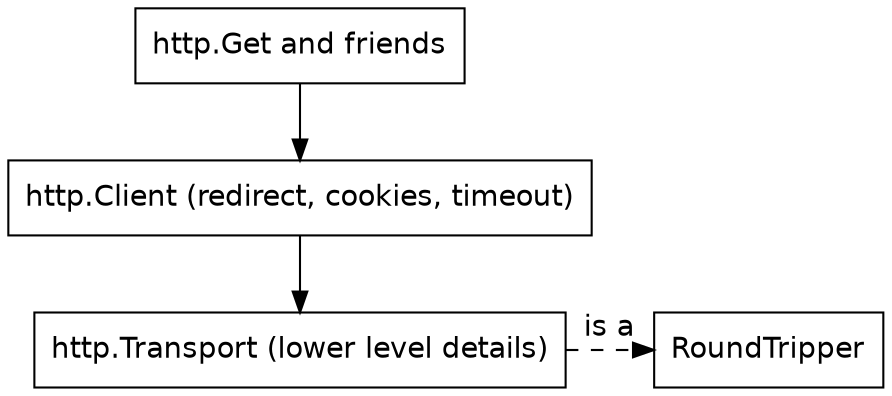 digraph D {
  graph [fontname = "helvetica"];
  node [fontname = "helvetica"];
  edge [fontname = "helvetica"];

  Get [shape=box label="http.Get and friends"];
  Client [shape=box label="http.Client (redirect, cookies, timeout)"];
  Transport [shape=box label="http.Transport (lower level details)"];
  RoundTripper [shape=box label="RoundTripper"];

  {rank = same; Transport; RoundTripper;}

  Get -> Client;
  Client -> Transport;
  Transport -> RoundTripper [style=dashed label="is a"];
}
